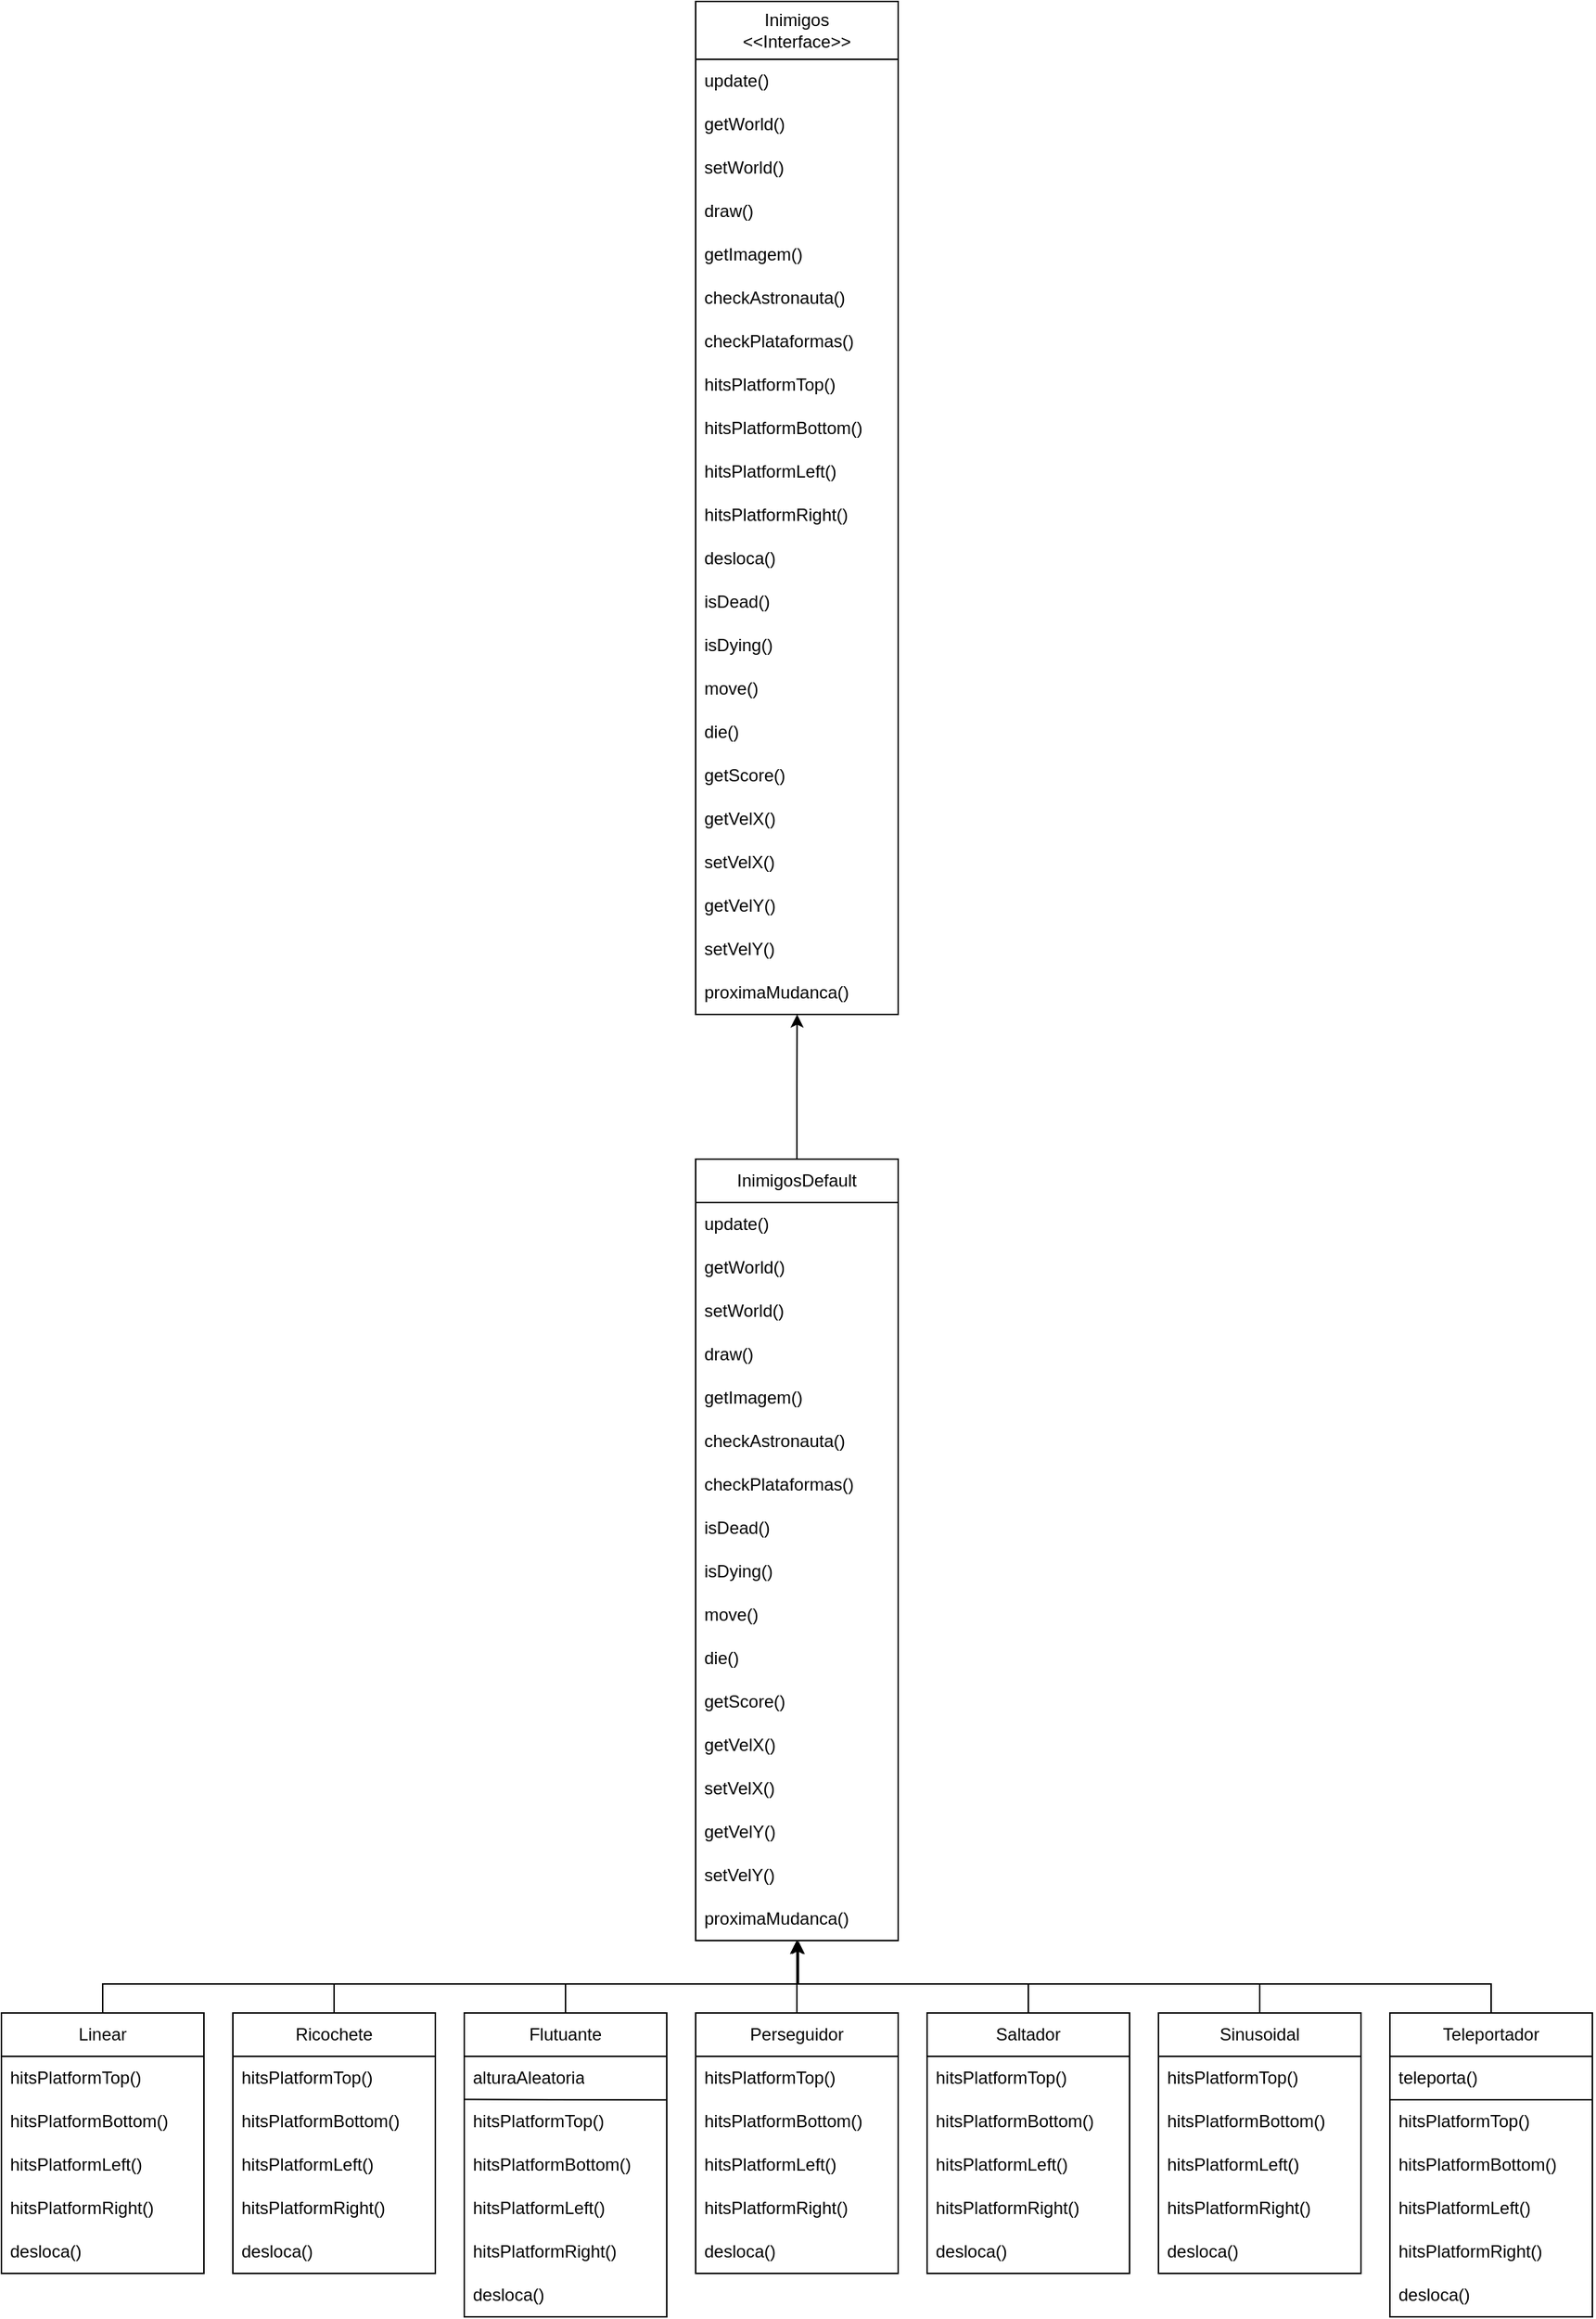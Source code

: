 <mxfile version="27.0.6">
  <diagram id="C5RBs43oDa-KdzZeNtuy" name="Page-1">
    <mxGraphModel dx="1737" dy="995" grid="1" gridSize="10" guides="1" tooltips="1" connect="1" arrows="1" fold="1" page="1" pageScale="1" pageWidth="1200" pageHeight="1700" math="0" shadow="0">
      <root>
        <mxCell id="WIyWlLk6GJQsqaUBKTNV-0" />
        <mxCell id="WIyWlLk6GJQsqaUBKTNV-1" parent="WIyWlLk6GJQsqaUBKTNV-0" />
        <mxCell id="ZHWAbH3Y5k_qaBBGSIv_-0" value="&lt;div&gt;Inimigos&lt;/div&gt;&lt;div&gt;&amp;lt;&amp;lt;Interface&amp;gt;&amp;gt;&lt;/div&gt;" style="swimlane;fontStyle=0;childLayout=stackLayout;horizontal=1;startSize=40;horizontalStack=0;resizeParent=1;resizeParentMax=0;resizeLast=0;collapsible=1;marginBottom=0;whiteSpace=wrap;html=1;" vertex="1" parent="WIyWlLk6GJQsqaUBKTNV-1">
          <mxGeometry x="520" y="50" width="140" height="700" as="geometry" />
        </mxCell>
        <mxCell id="ZHWAbH3Y5k_qaBBGSIv_-1" value="update()" style="text;strokeColor=none;fillColor=none;align=left;verticalAlign=middle;spacingLeft=4;spacingRight=4;overflow=hidden;points=[[0,0.5],[1,0.5]];portConstraint=eastwest;rotatable=0;whiteSpace=wrap;html=1;" vertex="1" parent="ZHWAbH3Y5k_qaBBGSIv_-0">
          <mxGeometry y="40" width="140" height="30" as="geometry" />
        </mxCell>
        <mxCell id="ZHWAbH3Y5k_qaBBGSIv_-2" value="getWorld()" style="text;strokeColor=none;fillColor=none;align=left;verticalAlign=middle;spacingLeft=4;spacingRight=4;overflow=hidden;points=[[0,0.5],[1,0.5]];portConstraint=eastwest;rotatable=0;whiteSpace=wrap;html=1;" vertex="1" parent="ZHWAbH3Y5k_qaBBGSIv_-0">
          <mxGeometry y="70" width="140" height="30" as="geometry" />
        </mxCell>
        <mxCell id="ZHWAbH3Y5k_qaBBGSIv_-3" value="setWorld()" style="text;strokeColor=none;fillColor=none;align=left;verticalAlign=middle;spacingLeft=4;spacingRight=4;overflow=hidden;points=[[0,0.5],[1,0.5]];portConstraint=eastwest;rotatable=0;whiteSpace=wrap;html=1;" vertex="1" parent="ZHWAbH3Y5k_qaBBGSIv_-0">
          <mxGeometry y="100" width="140" height="30" as="geometry" />
        </mxCell>
        <mxCell id="ZHWAbH3Y5k_qaBBGSIv_-4" value="draw()" style="text;strokeColor=none;fillColor=none;align=left;verticalAlign=middle;spacingLeft=4;spacingRight=4;overflow=hidden;points=[[0,0.5],[1,0.5]];portConstraint=eastwest;rotatable=0;whiteSpace=wrap;html=1;" vertex="1" parent="ZHWAbH3Y5k_qaBBGSIv_-0">
          <mxGeometry y="130" width="140" height="30" as="geometry" />
        </mxCell>
        <mxCell id="ZHWAbH3Y5k_qaBBGSIv_-5" value="getImagem()" style="text;strokeColor=none;fillColor=none;align=left;verticalAlign=middle;spacingLeft=4;spacingRight=4;overflow=hidden;points=[[0,0.5],[1,0.5]];portConstraint=eastwest;rotatable=0;whiteSpace=wrap;html=1;" vertex="1" parent="ZHWAbH3Y5k_qaBBGSIv_-0">
          <mxGeometry y="160" width="140" height="30" as="geometry" />
        </mxCell>
        <mxCell id="ZHWAbH3Y5k_qaBBGSIv_-6" value="checkAstronauta()" style="text;strokeColor=none;fillColor=none;align=left;verticalAlign=middle;spacingLeft=4;spacingRight=4;overflow=hidden;points=[[0,0.5],[1,0.5]];portConstraint=eastwest;rotatable=0;whiteSpace=wrap;html=1;" vertex="1" parent="ZHWAbH3Y5k_qaBBGSIv_-0">
          <mxGeometry y="190" width="140" height="30" as="geometry" />
        </mxCell>
        <mxCell id="ZHWAbH3Y5k_qaBBGSIv_-7" value="checkPlataformas()" style="text;strokeColor=none;fillColor=none;align=left;verticalAlign=middle;spacingLeft=4;spacingRight=4;overflow=hidden;points=[[0,0.5],[1,0.5]];portConstraint=eastwest;rotatable=0;whiteSpace=wrap;html=1;" vertex="1" parent="ZHWAbH3Y5k_qaBBGSIv_-0">
          <mxGeometry y="220" width="140" height="30" as="geometry" />
        </mxCell>
        <mxCell id="ZHWAbH3Y5k_qaBBGSIv_-8" value="hitsPlatformTop()" style="text;strokeColor=none;fillColor=none;align=left;verticalAlign=middle;spacingLeft=4;spacingRight=4;overflow=hidden;points=[[0,0.5],[1,0.5]];portConstraint=eastwest;rotatable=0;whiteSpace=wrap;html=1;" vertex="1" parent="ZHWAbH3Y5k_qaBBGSIv_-0">
          <mxGeometry y="250" width="140" height="30" as="geometry" />
        </mxCell>
        <mxCell id="ZHWAbH3Y5k_qaBBGSIv_-9" value="hitsPlatformBottom()" style="text;strokeColor=none;fillColor=none;align=left;verticalAlign=middle;spacingLeft=4;spacingRight=4;overflow=hidden;points=[[0,0.5],[1,0.5]];portConstraint=eastwest;rotatable=0;whiteSpace=wrap;html=1;" vertex="1" parent="ZHWAbH3Y5k_qaBBGSIv_-0">
          <mxGeometry y="280" width="140" height="30" as="geometry" />
        </mxCell>
        <mxCell id="ZHWAbH3Y5k_qaBBGSIv_-10" value="hitsPlatformLeft()" style="text;strokeColor=none;fillColor=none;align=left;verticalAlign=middle;spacingLeft=4;spacingRight=4;overflow=hidden;points=[[0,0.5],[1,0.5]];portConstraint=eastwest;rotatable=0;whiteSpace=wrap;html=1;" vertex="1" parent="ZHWAbH3Y5k_qaBBGSIv_-0">
          <mxGeometry y="310" width="140" height="30" as="geometry" />
        </mxCell>
        <mxCell id="ZHWAbH3Y5k_qaBBGSIv_-11" value="hitsPlatformRight()" style="text;strokeColor=none;fillColor=none;align=left;verticalAlign=middle;spacingLeft=4;spacingRight=4;overflow=hidden;points=[[0,0.5],[1,0.5]];portConstraint=eastwest;rotatable=0;whiteSpace=wrap;html=1;" vertex="1" parent="ZHWAbH3Y5k_qaBBGSIv_-0">
          <mxGeometry y="340" width="140" height="30" as="geometry" />
        </mxCell>
        <mxCell id="ZHWAbH3Y5k_qaBBGSIv_-12" value="desloca()" style="text;strokeColor=none;fillColor=none;align=left;verticalAlign=middle;spacingLeft=4;spacingRight=4;overflow=hidden;points=[[0,0.5],[1,0.5]];portConstraint=eastwest;rotatable=0;whiteSpace=wrap;html=1;" vertex="1" parent="ZHWAbH3Y5k_qaBBGSIv_-0">
          <mxGeometry y="370" width="140" height="30" as="geometry" />
        </mxCell>
        <mxCell id="ZHWAbH3Y5k_qaBBGSIv_-13" value="isDead()" style="text;strokeColor=none;fillColor=none;align=left;verticalAlign=middle;spacingLeft=4;spacingRight=4;overflow=hidden;points=[[0,0.5],[1,0.5]];portConstraint=eastwest;rotatable=0;whiteSpace=wrap;html=1;" vertex="1" parent="ZHWAbH3Y5k_qaBBGSIv_-0">
          <mxGeometry y="400" width="140" height="30" as="geometry" />
        </mxCell>
        <mxCell id="ZHWAbH3Y5k_qaBBGSIv_-14" value="isDying()" style="text;strokeColor=none;fillColor=none;align=left;verticalAlign=middle;spacingLeft=4;spacingRight=4;overflow=hidden;points=[[0,0.5],[1,0.5]];portConstraint=eastwest;rotatable=0;whiteSpace=wrap;html=1;" vertex="1" parent="ZHWAbH3Y5k_qaBBGSIv_-0">
          <mxGeometry y="430" width="140" height="30" as="geometry" />
        </mxCell>
        <mxCell id="ZHWAbH3Y5k_qaBBGSIv_-15" value="move()" style="text;strokeColor=none;fillColor=none;align=left;verticalAlign=middle;spacingLeft=4;spacingRight=4;overflow=hidden;points=[[0,0.5],[1,0.5]];portConstraint=eastwest;rotatable=0;whiteSpace=wrap;html=1;" vertex="1" parent="ZHWAbH3Y5k_qaBBGSIv_-0">
          <mxGeometry y="460" width="140" height="30" as="geometry" />
        </mxCell>
        <mxCell id="ZHWAbH3Y5k_qaBBGSIv_-16" value="die()" style="text;strokeColor=none;fillColor=none;align=left;verticalAlign=middle;spacingLeft=4;spacingRight=4;overflow=hidden;points=[[0,0.5],[1,0.5]];portConstraint=eastwest;rotatable=0;whiteSpace=wrap;html=1;" vertex="1" parent="ZHWAbH3Y5k_qaBBGSIv_-0">
          <mxGeometry y="490" width="140" height="30" as="geometry" />
        </mxCell>
        <mxCell id="ZHWAbH3Y5k_qaBBGSIv_-17" value="getScore()" style="text;strokeColor=none;fillColor=none;align=left;verticalAlign=middle;spacingLeft=4;spacingRight=4;overflow=hidden;points=[[0,0.5],[1,0.5]];portConstraint=eastwest;rotatable=0;whiteSpace=wrap;html=1;" vertex="1" parent="ZHWAbH3Y5k_qaBBGSIv_-0">
          <mxGeometry y="520" width="140" height="30" as="geometry" />
        </mxCell>
        <mxCell id="ZHWAbH3Y5k_qaBBGSIv_-18" value="getVelX()" style="text;strokeColor=none;fillColor=none;align=left;verticalAlign=middle;spacingLeft=4;spacingRight=4;overflow=hidden;points=[[0,0.5],[1,0.5]];portConstraint=eastwest;rotatable=0;whiteSpace=wrap;html=1;" vertex="1" parent="ZHWAbH3Y5k_qaBBGSIv_-0">
          <mxGeometry y="550" width="140" height="30" as="geometry" />
        </mxCell>
        <mxCell id="ZHWAbH3Y5k_qaBBGSIv_-19" value="setVelX()" style="text;strokeColor=none;fillColor=none;align=left;verticalAlign=middle;spacingLeft=4;spacingRight=4;overflow=hidden;points=[[0,0.5],[1,0.5]];portConstraint=eastwest;rotatable=0;whiteSpace=wrap;html=1;" vertex="1" parent="ZHWAbH3Y5k_qaBBGSIv_-0">
          <mxGeometry y="580" width="140" height="30" as="geometry" />
        </mxCell>
        <mxCell id="ZHWAbH3Y5k_qaBBGSIv_-20" value="getVelY()" style="text;strokeColor=none;fillColor=none;align=left;verticalAlign=middle;spacingLeft=4;spacingRight=4;overflow=hidden;points=[[0,0.5],[1,0.5]];portConstraint=eastwest;rotatable=0;whiteSpace=wrap;html=1;" vertex="1" parent="ZHWAbH3Y5k_qaBBGSIv_-0">
          <mxGeometry y="610" width="140" height="30" as="geometry" />
        </mxCell>
        <mxCell id="ZHWAbH3Y5k_qaBBGSIv_-21" value="setVelY()" style="text;strokeColor=none;fillColor=none;align=left;verticalAlign=middle;spacingLeft=4;spacingRight=4;overflow=hidden;points=[[0,0.5],[1,0.5]];portConstraint=eastwest;rotatable=0;whiteSpace=wrap;html=1;" vertex="1" parent="ZHWAbH3Y5k_qaBBGSIv_-0">
          <mxGeometry y="640" width="140" height="30" as="geometry" />
        </mxCell>
        <mxCell id="ZHWAbH3Y5k_qaBBGSIv_-22" value="proximaMudanca()" style="text;strokeColor=none;fillColor=none;align=left;verticalAlign=middle;spacingLeft=4;spacingRight=4;overflow=hidden;points=[[0,0.5],[1,0.5]];portConstraint=eastwest;rotatable=0;whiteSpace=wrap;html=1;" vertex="1" parent="ZHWAbH3Y5k_qaBBGSIv_-0">
          <mxGeometry y="670" width="140" height="30" as="geometry" />
        </mxCell>
        <mxCell id="ZHWAbH3Y5k_qaBBGSIv_-23" value="InimigosDefault" style="swimlane;fontStyle=0;childLayout=stackLayout;horizontal=1;startSize=30;horizontalStack=0;resizeParent=1;resizeParentMax=0;resizeLast=0;collapsible=1;marginBottom=0;whiteSpace=wrap;html=1;" vertex="1" parent="WIyWlLk6GJQsqaUBKTNV-1">
          <mxGeometry x="520" y="850" width="140" height="540" as="geometry" />
        </mxCell>
        <mxCell id="ZHWAbH3Y5k_qaBBGSIv_-24" value="update()" style="text;strokeColor=none;fillColor=none;align=left;verticalAlign=middle;spacingLeft=4;spacingRight=4;overflow=hidden;points=[[0,0.5],[1,0.5]];portConstraint=eastwest;rotatable=0;whiteSpace=wrap;html=1;" vertex="1" parent="ZHWAbH3Y5k_qaBBGSIv_-23">
          <mxGeometry y="30" width="140" height="30" as="geometry" />
        </mxCell>
        <mxCell id="ZHWAbH3Y5k_qaBBGSIv_-25" value="getWorld()" style="text;strokeColor=none;fillColor=none;align=left;verticalAlign=middle;spacingLeft=4;spacingRight=4;overflow=hidden;points=[[0,0.5],[1,0.5]];portConstraint=eastwest;rotatable=0;whiteSpace=wrap;html=1;" vertex="1" parent="ZHWAbH3Y5k_qaBBGSIv_-23">
          <mxGeometry y="60" width="140" height="30" as="geometry" />
        </mxCell>
        <mxCell id="ZHWAbH3Y5k_qaBBGSIv_-26" value="setWorld()" style="text;strokeColor=none;fillColor=none;align=left;verticalAlign=middle;spacingLeft=4;spacingRight=4;overflow=hidden;points=[[0,0.5],[1,0.5]];portConstraint=eastwest;rotatable=0;whiteSpace=wrap;html=1;" vertex="1" parent="ZHWAbH3Y5k_qaBBGSIv_-23">
          <mxGeometry y="90" width="140" height="30" as="geometry" />
        </mxCell>
        <mxCell id="ZHWAbH3Y5k_qaBBGSIv_-27" value="draw()" style="text;strokeColor=none;fillColor=none;align=left;verticalAlign=middle;spacingLeft=4;spacingRight=4;overflow=hidden;points=[[0,0.5],[1,0.5]];portConstraint=eastwest;rotatable=0;whiteSpace=wrap;html=1;" vertex="1" parent="ZHWAbH3Y5k_qaBBGSIv_-23">
          <mxGeometry y="120" width="140" height="30" as="geometry" />
        </mxCell>
        <mxCell id="ZHWAbH3Y5k_qaBBGSIv_-28" value="getImagem()" style="text;strokeColor=none;fillColor=none;align=left;verticalAlign=middle;spacingLeft=4;spacingRight=4;overflow=hidden;points=[[0,0.5],[1,0.5]];portConstraint=eastwest;rotatable=0;whiteSpace=wrap;html=1;" vertex="1" parent="ZHWAbH3Y5k_qaBBGSIv_-23">
          <mxGeometry y="150" width="140" height="30" as="geometry" />
        </mxCell>
        <mxCell id="ZHWAbH3Y5k_qaBBGSIv_-29" value="checkAstronauta()" style="text;strokeColor=none;fillColor=none;align=left;verticalAlign=middle;spacingLeft=4;spacingRight=4;overflow=hidden;points=[[0,0.5],[1,0.5]];portConstraint=eastwest;rotatable=0;whiteSpace=wrap;html=1;" vertex="1" parent="ZHWAbH3Y5k_qaBBGSIv_-23">
          <mxGeometry y="180" width="140" height="30" as="geometry" />
        </mxCell>
        <mxCell id="ZHWAbH3Y5k_qaBBGSIv_-30" value="checkPlataformas()" style="text;strokeColor=none;fillColor=none;align=left;verticalAlign=middle;spacingLeft=4;spacingRight=4;overflow=hidden;points=[[0,0.5],[1,0.5]];portConstraint=eastwest;rotatable=0;whiteSpace=wrap;html=1;" vertex="1" parent="ZHWAbH3Y5k_qaBBGSIv_-23">
          <mxGeometry y="210" width="140" height="30" as="geometry" />
        </mxCell>
        <mxCell id="ZHWAbH3Y5k_qaBBGSIv_-31" value="isDead()" style="text;strokeColor=none;fillColor=none;align=left;verticalAlign=middle;spacingLeft=4;spacingRight=4;overflow=hidden;points=[[0,0.5],[1,0.5]];portConstraint=eastwest;rotatable=0;whiteSpace=wrap;html=1;" vertex="1" parent="ZHWAbH3Y5k_qaBBGSIv_-23">
          <mxGeometry y="240" width="140" height="30" as="geometry" />
        </mxCell>
        <mxCell id="ZHWAbH3Y5k_qaBBGSIv_-32" value="isDying()" style="text;strokeColor=none;fillColor=none;align=left;verticalAlign=middle;spacingLeft=4;spacingRight=4;overflow=hidden;points=[[0,0.5],[1,0.5]];portConstraint=eastwest;rotatable=0;whiteSpace=wrap;html=1;" vertex="1" parent="ZHWAbH3Y5k_qaBBGSIv_-23">
          <mxGeometry y="270" width="140" height="30" as="geometry" />
        </mxCell>
        <mxCell id="ZHWAbH3Y5k_qaBBGSIv_-33" value="move()" style="text;strokeColor=none;fillColor=none;align=left;verticalAlign=middle;spacingLeft=4;spacingRight=4;overflow=hidden;points=[[0,0.5],[1,0.5]];portConstraint=eastwest;rotatable=0;whiteSpace=wrap;html=1;" vertex="1" parent="ZHWAbH3Y5k_qaBBGSIv_-23">
          <mxGeometry y="300" width="140" height="30" as="geometry" />
        </mxCell>
        <mxCell id="ZHWAbH3Y5k_qaBBGSIv_-34" value="die()" style="text;strokeColor=none;fillColor=none;align=left;verticalAlign=middle;spacingLeft=4;spacingRight=4;overflow=hidden;points=[[0,0.5],[1,0.5]];portConstraint=eastwest;rotatable=0;whiteSpace=wrap;html=1;" vertex="1" parent="ZHWAbH3Y5k_qaBBGSIv_-23">
          <mxGeometry y="330" width="140" height="30" as="geometry" />
        </mxCell>
        <mxCell id="ZHWAbH3Y5k_qaBBGSIv_-35" value="getScore()" style="text;strokeColor=none;fillColor=none;align=left;verticalAlign=middle;spacingLeft=4;spacingRight=4;overflow=hidden;points=[[0,0.5],[1,0.5]];portConstraint=eastwest;rotatable=0;whiteSpace=wrap;html=1;" vertex="1" parent="ZHWAbH3Y5k_qaBBGSIv_-23">
          <mxGeometry y="360" width="140" height="30" as="geometry" />
        </mxCell>
        <mxCell id="ZHWAbH3Y5k_qaBBGSIv_-36" value="getVelX()" style="text;strokeColor=none;fillColor=none;align=left;verticalAlign=middle;spacingLeft=4;spacingRight=4;overflow=hidden;points=[[0,0.5],[1,0.5]];portConstraint=eastwest;rotatable=0;whiteSpace=wrap;html=1;" vertex="1" parent="ZHWAbH3Y5k_qaBBGSIv_-23">
          <mxGeometry y="390" width="140" height="30" as="geometry" />
        </mxCell>
        <mxCell id="ZHWAbH3Y5k_qaBBGSIv_-37" value="setVelX()" style="text;strokeColor=none;fillColor=none;align=left;verticalAlign=middle;spacingLeft=4;spacingRight=4;overflow=hidden;points=[[0,0.5],[1,0.5]];portConstraint=eastwest;rotatable=0;whiteSpace=wrap;html=1;" vertex="1" parent="ZHWAbH3Y5k_qaBBGSIv_-23">
          <mxGeometry y="420" width="140" height="30" as="geometry" />
        </mxCell>
        <mxCell id="ZHWAbH3Y5k_qaBBGSIv_-38" value="getVelY()" style="text;strokeColor=none;fillColor=none;align=left;verticalAlign=middle;spacingLeft=4;spacingRight=4;overflow=hidden;points=[[0,0.5],[1,0.5]];portConstraint=eastwest;rotatable=0;whiteSpace=wrap;html=1;" vertex="1" parent="ZHWAbH3Y5k_qaBBGSIv_-23">
          <mxGeometry y="450" width="140" height="30" as="geometry" />
        </mxCell>
        <mxCell id="ZHWAbH3Y5k_qaBBGSIv_-39" value="setVelY()" style="text;strokeColor=none;fillColor=none;align=left;verticalAlign=middle;spacingLeft=4;spacingRight=4;overflow=hidden;points=[[0,0.5],[1,0.5]];portConstraint=eastwest;rotatable=0;whiteSpace=wrap;html=1;" vertex="1" parent="ZHWAbH3Y5k_qaBBGSIv_-23">
          <mxGeometry y="480" width="140" height="30" as="geometry" />
        </mxCell>
        <mxCell id="ZHWAbH3Y5k_qaBBGSIv_-40" value="proximaMudanca()" style="text;strokeColor=none;fillColor=none;align=left;verticalAlign=middle;spacingLeft=4;spacingRight=4;overflow=hidden;points=[[0,0.5],[1,0.5]];portConstraint=eastwest;rotatable=0;whiteSpace=wrap;html=1;" vertex="1" parent="ZHWAbH3Y5k_qaBBGSIv_-23">
          <mxGeometry y="510" width="140" height="30" as="geometry" />
        </mxCell>
        <mxCell id="ZHWAbH3Y5k_qaBBGSIv_-81" style="edgeStyle=orthogonalEdgeStyle;rounded=0;orthogonalLoop=1;jettySize=auto;html=1;" edge="1" parent="WIyWlLk6GJQsqaUBKTNV-1" source="ZHWAbH3Y5k_qaBBGSIv_-42">
          <mxGeometry relative="1" as="geometry">
            <mxPoint x="590" y="1390" as="targetPoint" />
            <Array as="points">
              <mxPoint x="110" y="1420" />
              <mxPoint x="590" y="1420" />
              <mxPoint x="590" y="1390" />
            </Array>
          </mxGeometry>
        </mxCell>
        <mxCell id="ZHWAbH3Y5k_qaBBGSIv_-42" value="&lt;div&gt;Linear&lt;/div&gt;" style="swimlane;fontStyle=0;childLayout=stackLayout;horizontal=1;startSize=30;horizontalStack=0;resizeParent=1;resizeParentMax=0;resizeLast=0;collapsible=1;marginBottom=0;whiteSpace=wrap;html=1;" vertex="1" parent="WIyWlLk6GJQsqaUBKTNV-1">
          <mxGeometry x="40" y="1440" width="140" height="180" as="geometry" />
        </mxCell>
        <mxCell id="ZHWAbH3Y5k_qaBBGSIv_-43" value="hitsPlatformTop()" style="text;strokeColor=none;fillColor=none;align=left;verticalAlign=middle;spacingLeft=4;spacingRight=4;overflow=hidden;points=[[0,0.5],[1,0.5]];portConstraint=eastwest;rotatable=0;whiteSpace=wrap;html=1;" vertex="1" parent="ZHWAbH3Y5k_qaBBGSIv_-42">
          <mxGeometry y="30" width="140" height="30" as="geometry" />
        </mxCell>
        <mxCell id="ZHWAbH3Y5k_qaBBGSIv_-44" value="hitsPlatformBottom()" style="text;strokeColor=none;fillColor=none;align=left;verticalAlign=middle;spacingLeft=4;spacingRight=4;overflow=hidden;points=[[0,0.5],[1,0.5]];portConstraint=eastwest;rotatable=0;whiteSpace=wrap;html=1;" vertex="1" parent="ZHWAbH3Y5k_qaBBGSIv_-42">
          <mxGeometry y="60" width="140" height="30" as="geometry" />
        </mxCell>
        <mxCell id="ZHWAbH3Y5k_qaBBGSIv_-45" value="hitsPlatformLeft()" style="text;strokeColor=none;fillColor=none;align=left;verticalAlign=middle;spacingLeft=4;spacingRight=4;overflow=hidden;points=[[0,0.5],[1,0.5]];portConstraint=eastwest;rotatable=0;whiteSpace=wrap;html=1;" vertex="1" parent="ZHWAbH3Y5k_qaBBGSIv_-42">
          <mxGeometry y="90" width="140" height="30" as="geometry" />
        </mxCell>
        <mxCell id="ZHWAbH3Y5k_qaBBGSIv_-85" value="hitsPlatformRight()" style="text;strokeColor=none;fillColor=none;align=left;verticalAlign=middle;spacingLeft=4;spacingRight=4;overflow=hidden;points=[[0,0.5],[1,0.5]];portConstraint=eastwest;rotatable=0;whiteSpace=wrap;html=1;" vertex="1" parent="ZHWAbH3Y5k_qaBBGSIv_-42">
          <mxGeometry y="120" width="140" height="30" as="geometry" />
        </mxCell>
        <mxCell id="ZHWAbH3Y5k_qaBBGSIv_-86" value="desloca()" style="text;strokeColor=none;fillColor=none;align=left;verticalAlign=middle;spacingLeft=4;spacingRight=4;overflow=hidden;points=[[0,0.5],[1,0.5]];portConstraint=eastwest;rotatable=0;whiteSpace=wrap;html=1;" vertex="1" parent="ZHWAbH3Y5k_qaBBGSIv_-42">
          <mxGeometry y="150" width="140" height="30" as="geometry" />
        </mxCell>
        <mxCell id="ZHWAbH3Y5k_qaBBGSIv_-80" style="edgeStyle=orthogonalEdgeStyle;rounded=0;orthogonalLoop=1;jettySize=auto;html=1;" edge="1" parent="WIyWlLk6GJQsqaUBKTNV-1" source="ZHWAbH3Y5k_qaBBGSIv_-46">
          <mxGeometry relative="1" as="geometry">
            <mxPoint x="590.968" y="1390" as="targetPoint" />
            <Array as="points">
              <mxPoint x="270" y="1420" />
              <mxPoint x="590" y="1420" />
              <mxPoint x="590" y="1390" />
            </Array>
          </mxGeometry>
        </mxCell>
        <mxCell id="ZHWAbH3Y5k_qaBBGSIv_-46" value="Ricochete" style="swimlane;fontStyle=0;childLayout=stackLayout;horizontal=1;startSize=30;horizontalStack=0;resizeParent=1;resizeParentMax=0;resizeLast=0;collapsible=1;marginBottom=0;whiteSpace=wrap;html=1;" vertex="1" parent="WIyWlLk6GJQsqaUBKTNV-1">
          <mxGeometry x="200" y="1440" width="140" height="180" as="geometry" />
        </mxCell>
        <mxCell id="ZHWAbH3Y5k_qaBBGSIv_-47" value="hitsPlatformTop()" style="text;strokeColor=none;fillColor=none;align=left;verticalAlign=middle;spacingLeft=4;spacingRight=4;overflow=hidden;points=[[0,0.5],[1,0.5]];portConstraint=eastwest;rotatable=0;whiteSpace=wrap;html=1;" vertex="1" parent="ZHWAbH3Y5k_qaBBGSIv_-46">
          <mxGeometry y="30" width="140" height="30" as="geometry" />
        </mxCell>
        <mxCell id="ZHWAbH3Y5k_qaBBGSIv_-48" value="hitsPlatformBottom()" style="text;strokeColor=none;fillColor=none;align=left;verticalAlign=middle;spacingLeft=4;spacingRight=4;overflow=hidden;points=[[0,0.5],[1,0.5]];portConstraint=eastwest;rotatable=0;whiteSpace=wrap;html=1;" vertex="1" parent="ZHWAbH3Y5k_qaBBGSIv_-46">
          <mxGeometry y="60" width="140" height="30" as="geometry" />
        </mxCell>
        <mxCell id="ZHWAbH3Y5k_qaBBGSIv_-49" value="hitsPlatformLeft()" style="text;strokeColor=none;fillColor=none;align=left;verticalAlign=middle;spacingLeft=4;spacingRight=4;overflow=hidden;points=[[0,0.5],[1,0.5]];portConstraint=eastwest;rotatable=0;whiteSpace=wrap;html=1;" vertex="1" parent="ZHWAbH3Y5k_qaBBGSIv_-46">
          <mxGeometry y="90" width="140" height="30" as="geometry" />
        </mxCell>
        <mxCell id="ZHWAbH3Y5k_qaBBGSIv_-87" value="hitsPlatformRight()" style="text;strokeColor=none;fillColor=none;align=left;verticalAlign=middle;spacingLeft=4;spacingRight=4;overflow=hidden;points=[[0,0.5],[1,0.5]];portConstraint=eastwest;rotatable=0;whiteSpace=wrap;html=1;" vertex="1" parent="ZHWAbH3Y5k_qaBBGSIv_-46">
          <mxGeometry y="120" width="140" height="30" as="geometry" />
        </mxCell>
        <mxCell id="ZHWAbH3Y5k_qaBBGSIv_-88" value="desloca()" style="text;strokeColor=none;fillColor=none;align=left;verticalAlign=middle;spacingLeft=4;spacingRight=4;overflow=hidden;points=[[0,0.5],[1,0.5]];portConstraint=eastwest;rotatable=0;whiteSpace=wrap;html=1;" vertex="1" parent="ZHWAbH3Y5k_qaBBGSIv_-46">
          <mxGeometry y="150" width="140" height="30" as="geometry" />
        </mxCell>
        <mxCell id="ZHWAbH3Y5k_qaBBGSIv_-79" style="edgeStyle=orthogonalEdgeStyle;rounded=0;orthogonalLoop=1;jettySize=auto;html=1;" edge="1" parent="WIyWlLk6GJQsqaUBKTNV-1" source="ZHWAbH3Y5k_qaBBGSIv_-50">
          <mxGeometry relative="1" as="geometry">
            <mxPoint x="590" y="1390" as="targetPoint" />
            <Array as="points">
              <mxPoint x="430" y="1420" />
              <mxPoint x="590" y="1420" />
            </Array>
          </mxGeometry>
        </mxCell>
        <mxCell id="ZHWAbH3Y5k_qaBBGSIv_-50" value="Flutuante" style="swimlane;fontStyle=0;childLayout=stackLayout;horizontal=1;startSize=30;horizontalStack=0;resizeParent=1;resizeParentMax=0;resizeLast=0;collapsible=1;marginBottom=0;whiteSpace=wrap;html=1;" vertex="1" parent="WIyWlLk6GJQsqaUBKTNV-1">
          <mxGeometry x="360" y="1440" width="140" height="210" as="geometry" />
        </mxCell>
        <mxCell id="ZHWAbH3Y5k_qaBBGSIv_-91" value="alturaAleatoria" style="text;strokeColor=none;fillColor=none;align=left;verticalAlign=middle;spacingLeft=4;spacingRight=4;overflow=hidden;points=[[0,0.5],[1,0.5]];portConstraint=eastwest;rotatable=0;whiteSpace=wrap;html=1;" vertex="1" parent="ZHWAbH3Y5k_qaBBGSIv_-50">
          <mxGeometry y="30" width="140" height="30" as="geometry" />
        </mxCell>
        <mxCell id="ZHWAbH3Y5k_qaBBGSIv_-51" value="hitsPlatformTop()" style="text;strokeColor=none;fillColor=none;align=left;verticalAlign=middle;spacingLeft=4;spacingRight=4;overflow=hidden;points=[[0,0.5],[1,0.5]];portConstraint=eastwest;rotatable=0;whiteSpace=wrap;html=1;" vertex="1" parent="ZHWAbH3Y5k_qaBBGSIv_-50">
          <mxGeometry y="60" width="140" height="30" as="geometry" />
        </mxCell>
        <mxCell id="ZHWAbH3Y5k_qaBBGSIv_-52" value="hitsPlatformBottom()" style="text;strokeColor=none;fillColor=none;align=left;verticalAlign=middle;spacingLeft=4;spacingRight=4;overflow=hidden;points=[[0,0.5],[1,0.5]];portConstraint=eastwest;rotatable=0;whiteSpace=wrap;html=1;" vertex="1" parent="ZHWAbH3Y5k_qaBBGSIv_-50">
          <mxGeometry y="90" width="140" height="30" as="geometry" />
        </mxCell>
        <mxCell id="ZHWAbH3Y5k_qaBBGSIv_-53" value="hitsPlatformLeft()" style="text;strokeColor=none;fillColor=none;align=left;verticalAlign=middle;spacingLeft=4;spacingRight=4;overflow=hidden;points=[[0,0.5],[1,0.5]];portConstraint=eastwest;rotatable=0;whiteSpace=wrap;html=1;" vertex="1" parent="ZHWAbH3Y5k_qaBBGSIv_-50">
          <mxGeometry y="120" width="140" height="30" as="geometry" />
        </mxCell>
        <mxCell id="ZHWAbH3Y5k_qaBBGSIv_-89" value="hitsPlatformRight()" style="text;strokeColor=none;fillColor=none;align=left;verticalAlign=middle;spacingLeft=4;spacingRight=4;overflow=hidden;points=[[0,0.5],[1,0.5]];portConstraint=eastwest;rotatable=0;whiteSpace=wrap;html=1;" vertex="1" parent="ZHWAbH3Y5k_qaBBGSIv_-50">
          <mxGeometry y="150" width="140" height="30" as="geometry" />
        </mxCell>
        <mxCell id="ZHWAbH3Y5k_qaBBGSIv_-90" value="desloca()" style="text;strokeColor=none;fillColor=none;align=left;verticalAlign=middle;spacingLeft=4;spacingRight=4;overflow=hidden;points=[[0,0.5],[1,0.5]];portConstraint=eastwest;rotatable=0;whiteSpace=wrap;html=1;" vertex="1" parent="ZHWAbH3Y5k_qaBBGSIv_-50">
          <mxGeometry y="180" width="140" height="30" as="geometry" />
        </mxCell>
        <mxCell id="ZHWAbH3Y5k_qaBBGSIv_-54" value="Perseguidor" style="swimlane;fontStyle=0;childLayout=stackLayout;horizontal=1;startSize=30;horizontalStack=0;resizeParent=1;resizeParentMax=0;resizeLast=0;collapsible=1;marginBottom=0;whiteSpace=wrap;html=1;" vertex="1" parent="WIyWlLk6GJQsqaUBKTNV-1">
          <mxGeometry x="520" y="1440" width="140" height="180" as="geometry" />
        </mxCell>
        <mxCell id="ZHWAbH3Y5k_qaBBGSIv_-55" value="hitsPlatformTop()" style="text;strokeColor=none;fillColor=none;align=left;verticalAlign=middle;spacingLeft=4;spacingRight=4;overflow=hidden;points=[[0,0.5],[1,0.5]];portConstraint=eastwest;rotatable=0;whiteSpace=wrap;html=1;" vertex="1" parent="ZHWAbH3Y5k_qaBBGSIv_-54">
          <mxGeometry y="30" width="140" height="30" as="geometry" />
        </mxCell>
        <mxCell id="ZHWAbH3Y5k_qaBBGSIv_-56" value="hitsPlatformBottom()" style="text;strokeColor=none;fillColor=none;align=left;verticalAlign=middle;spacingLeft=4;spacingRight=4;overflow=hidden;points=[[0,0.5],[1,0.5]];portConstraint=eastwest;rotatable=0;whiteSpace=wrap;html=1;" vertex="1" parent="ZHWAbH3Y5k_qaBBGSIv_-54">
          <mxGeometry y="60" width="140" height="30" as="geometry" />
        </mxCell>
        <mxCell id="ZHWAbH3Y5k_qaBBGSIv_-57" value="hitsPlatformLeft()" style="text;strokeColor=none;fillColor=none;align=left;verticalAlign=middle;spacingLeft=4;spacingRight=4;overflow=hidden;points=[[0,0.5],[1,0.5]];portConstraint=eastwest;rotatable=0;whiteSpace=wrap;html=1;" vertex="1" parent="ZHWAbH3Y5k_qaBBGSIv_-54">
          <mxGeometry y="90" width="140" height="30" as="geometry" />
        </mxCell>
        <mxCell id="ZHWAbH3Y5k_qaBBGSIv_-93" value="hitsPlatformRight()" style="text;strokeColor=none;fillColor=none;align=left;verticalAlign=middle;spacingLeft=4;spacingRight=4;overflow=hidden;points=[[0,0.5],[1,0.5]];portConstraint=eastwest;rotatable=0;whiteSpace=wrap;html=1;" vertex="1" parent="ZHWAbH3Y5k_qaBBGSIv_-54">
          <mxGeometry y="120" width="140" height="30" as="geometry" />
        </mxCell>
        <mxCell id="ZHWAbH3Y5k_qaBBGSIv_-94" value="desloca()" style="text;strokeColor=none;fillColor=none;align=left;verticalAlign=middle;spacingLeft=4;spacingRight=4;overflow=hidden;points=[[0,0.5],[1,0.5]];portConstraint=eastwest;rotatable=0;whiteSpace=wrap;html=1;" vertex="1" parent="ZHWAbH3Y5k_qaBBGSIv_-54">
          <mxGeometry y="150" width="140" height="30" as="geometry" />
        </mxCell>
        <mxCell id="ZHWAbH3Y5k_qaBBGSIv_-83" style="edgeStyle=orthogonalEdgeStyle;rounded=0;orthogonalLoop=1;jettySize=auto;html=1;" edge="1" parent="WIyWlLk6GJQsqaUBKTNV-1" source="ZHWAbH3Y5k_qaBBGSIv_-58">
          <mxGeometry relative="1" as="geometry">
            <mxPoint x="590" y="1390" as="targetPoint" />
            <Array as="points">
              <mxPoint x="910" y="1420" />
              <mxPoint x="590" y="1420" />
              <mxPoint x="590" y="1390" />
            </Array>
          </mxGeometry>
        </mxCell>
        <mxCell id="ZHWAbH3Y5k_qaBBGSIv_-58" value="Sinusoidal" style="swimlane;fontStyle=0;childLayout=stackLayout;horizontal=1;startSize=30;horizontalStack=0;resizeParent=1;resizeParentMax=0;resizeLast=0;collapsible=1;marginBottom=0;whiteSpace=wrap;html=1;" vertex="1" parent="WIyWlLk6GJQsqaUBKTNV-1">
          <mxGeometry x="840" y="1440" width="140" height="180" as="geometry" />
        </mxCell>
        <mxCell id="ZHWAbH3Y5k_qaBBGSIv_-59" value="hitsPlatformTop()" style="text;strokeColor=none;fillColor=none;align=left;verticalAlign=middle;spacingLeft=4;spacingRight=4;overflow=hidden;points=[[0,0.5],[1,0.5]];portConstraint=eastwest;rotatable=0;whiteSpace=wrap;html=1;" vertex="1" parent="ZHWAbH3Y5k_qaBBGSIv_-58">
          <mxGeometry y="30" width="140" height="30" as="geometry" />
        </mxCell>
        <mxCell id="ZHWAbH3Y5k_qaBBGSIv_-60" value="hitsPlatformBottom()" style="text;strokeColor=none;fillColor=none;align=left;verticalAlign=middle;spacingLeft=4;spacingRight=4;overflow=hidden;points=[[0,0.5],[1,0.5]];portConstraint=eastwest;rotatable=0;whiteSpace=wrap;html=1;" vertex="1" parent="ZHWAbH3Y5k_qaBBGSIv_-58">
          <mxGeometry y="60" width="140" height="30" as="geometry" />
        </mxCell>
        <mxCell id="ZHWAbH3Y5k_qaBBGSIv_-61" value="hitsPlatformLeft()" style="text;strokeColor=none;fillColor=none;align=left;verticalAlign=middle;spacingLeft=4;spacingRight=4;overflow=hidden;points=[[0,0.5],[1,0.5]];portConstraint=eastwest;rotatable=0;whiteSpace=wrap;html=1;" vertex="1" parent="ZHWAbH3Y5k_qaBBGSIv_-58">
          <mxGeometry y="90" width="140" height="30" as="geometry" />
        </mxCell>
        <mxCell id="ZHWAbH3Y5k_qaBBGSIv_-97" value="hitsPlatformRight()" style="text;strokeColor=none;fillColor=none;align=left;verticalAlign=middle;spacingLeft=4;spacingRight=4;overflow=hidden;points=[[0,0.5],[1,0.5]];portConstraint=eastwest;rotatable=0;whiteSpace=wrap;html=1;" vertex="1" parent="ZHWAbH3Y5k_qaBBGSIv_-58">
          <mxGeometry y="120" width="140" height="30" as="geometry" />
        </mxCell>
        <mxCell id="ZHWAbH3Y5k_qaBBGSIv_-98" value="desloca()" style="text;strokeColor=none;fillColor=none;align=left;verticalAlign=middle;spacingLeft=4;spacingRight=4;overflow=hidden;points=[[0,0.5],[1,0.5]];portConstraint=eastwest;rotatable=0;whiteSpace=wrap;html=1;" vertex="1" parent="ZHWAbH3Y5k_qaBBGSIv_-58">
          <mxGeometry y="150" width="140" height="30" as="geometry" />
        </mxCell>
        <mxCell id="ZHWAbH3Y5k_qaBBGSIv_-82" style="edgeStyle=orthogonalEdgeStyle;rounded=0;orthogonalLoop=1;jettySize=auto;html=1;" edge="1" parent="WIyWlLk6GJQsqaUBKTNV-1" source="ZHWAbH3Y5k_qaBBGSIv_-62">
          <mxGeometry relative="1" as="geometry">
            <mxPoint x="590" y="1390" as="targetPoint" />
            <Array as="points">
              <mxPoint x="750" y="1420" />
              <mxPoint x="590" y="1420" />
            </Array>
          </mxGeometry>
        </mxCell>
        <mxCell id="ZHWAbH3Y5k_qaBBGSIv_-62" value="Saltador" style="swimlane;fontStyle=0;childLayout=stackLayout;horizontal=1;startSize=30;horizontalStack=0;resizeParent=1;resizeParentMax=0;resizeLast=0;collapsible=1;marginBottom=0;whiteSpace=wrap;html=1;" vertex="1" parent="WIyWlLk6GJQsqaUBKTNV-1">
          <mxGeometry x="680" y="1440" width="140" height="180" as="geometry" />
        </mxCell>
        <mxCell id="ZHWAbH3Y5k_qaBBGSIv_-63" value="hitsPlatformTop()" style="text;strokeColor=none;fillColor=none;align=left;verticalAlign=middle;spacingLeft=4;spacingRight=4;overflow=hidden;points=[[0,0.5],[1,0.5]];portConstraint=eastwest;rotatable=0;whiteSpace=wrap;html=1;" vertex="1" parent="ZHWAbH3Y5k_qaBBGSIv_-62">
          <mxGeometry y="30" width="140" height="30" as="geometry" />
        </mxCell>
        <mxCell id="ZHWAbH3Y5k_qaBBGSIv_-64" value="hitsPlatformBottom()" style="text;strokeColor=none;fillColor=none;align=left;verticalAlign=middle;spacingLeft=4;spacingRight=4;overflow=hidden;points=[[0,0.5],[1,0.5]];portConstraint=eastwest;rotatable=0;whiteSpace=wrap;html=1;" vertex="1" parent="ZHWAbH3Y5k_qaBBGSIv_-62">
          <mxGeometry y="60" width="140" height="30" as="geometry" />
        </mxCell>
        <mxCell id="ZHWAbH3Y5k_qaBBGSIv_-65" value="hitsPlatformLeft()" style="text;strokeColor=none;fillColor=none;align=left;verticalAlign=middle;spacingLeft=4;spacingRight=4;overflow=hidden;points=[[0,0.5],[1,0.5]];portConstraint=eastwest;rotatable=0;whiteSpace=wrap;html=1;" vertex="1" parent="ZHWAbH3Y5k_qaBBGSIv_-62">
          <mxGeometry y="90" width="140" height="30" as="geometry" />
        </mxCell>
        <mxCell id="ZHWAbH3Y5k_qaBBGSIv_-95" value="hitsPlatformRight()" style="text;strokeColor=none;fillColor=none;align=left;verticalAlign=middle;spacingLeft=4;spacingRight=4;overflow=hidden;points=[[0,0.5],[1,0.5]];portConstraint=eastwest;rotatable=0;whiteSpace=wrap;html=1;" vertex="1" parent="ZHWAbH3Y5k_qaBBGSIv_-62">
          <mxGeometry y="120" width="140" height="30" as="geometry" />
        </mxCell>
        <mxCell id="ZHWAbH3Y5k_qaBBGSIv_-96" value="desloca()" style="text;strokeColor=none;fillColor=none;align=left;verticalAlign=middle;spacingLeft=4;spacingRight=4;overflow=hidden;points=[[0,0.5],[1,0.5]];portConstraint=eastwest;rotatable=0;whiteSpace=wrap;html=1;" vertex="1" parent="ZHWAbH3Y5k_qaBBGSIv_-62">
          <mxGeometry y="150" width="140" height="30" as="geometry" />
        </mxCell>
        <mxCell id="ZHWAbH3Y5k_qaBBGSIv_-84" style="edgeStyle=orthogonalEdgeStyle;rounded=0;orthogonalLoop=1;jettySize=auto;html=1;entryX=0.504;entryY=1.005;entryDx=0;entryDy=0;entryPerimeter=0;" edge="1" parent="WIyWlLk6GJQsqaUBKTNV-1" source="ZHWAbH3Y5k_qaBBGSIv_-66" target="ZHWAbH3Y5k_qaBBGSIv_-40">
          <mxGeometry relative="1" as="geometry">
            <mxPoint x="585.484" y="1390" as="targetPoint" />
            <Array as="points">
              <mxPoint x="1070" y="1420" />
              <mxPoint x="591" y="1420" />
              <mxPoint x="591" y="1390" />
            </Array>
          </mxGeometry>
        </mxCell>
        <mxCell id="ZHWAbH3Y5k_qaBBGSIv_-66" value="Teleportador" style="swimlane;fontStyle=0;childLayout=stackLayout;horizontal=1;startSize=30;horizontalStack=0;resizeParent=1;resizeParentMax=0;resizeLast=0;collapsible=1;marginBottom=0;whiteSpace=wrap;html=1;" vertex="1" parent="WIyWlLk6GJQsqaUBKTNV-1">
          <mxGeometry x="1000" y="1440" width="140" height="210" as="geometry" />
        </mxCell>
        <mxCell id="ZHWAbH3Y5k_qaBBGSIv_-101" value="teleporta()" style="text;strokeColor=none;fillColor=none;align=left;verticalAlign=middle;spacingLeft=4;spacingRight=4;overflow=hidden;points=[[0,0.5],[1,0.5]];portConstraint=eastwest;rotatable=0;whiteSpace=wrap;html=1;" vertex="1" parent="ZHWAbH3Y5k_qaBBGSIv_-66">
          <mxGeometry y="30" width="140" height="30" as="geometry" />
        </mxCell>
        <mxCell id="ZHWAbH3Y5k_qaBBGSIv_-67" value="hitsPlatformTop()" style="text;strokeColor=none;fillColor=none;align=left;verticalAlign=middle;spacingLeft=4;spacingRight=4;overflow=hidden;points=[[0,0.5],[1,0.5]];portConstraint=eastwest;rotatable=0;whiteSpace=wrap;html=1;" vertex="1" parent="ZHWAbH3Y5k_qaBBGSIv_-66">
          <mxGeometry y="60" width="140" height="30" as="geometry" />
        </mxCell>
        <mxCell id="ZHWAbH3Y5k_qaBBGSIv_-68" value="hitsPlatformBottom()" style="text;strokeColor=none;fillColor=none;align=left;verticalAlign=middle;spacingLeft=4;spacingRight=4;overflow=hidden;points=[[0,0.5],[1,0.5]];portConstraint=eastwest;rotatable=0;whiteSpace=wrap;html=1;" vertex="1" parent="ZHWAbH3Y5k_qaBBGSIv_-66">
          <mxGeometry y="90" width="140" height="30" as="geometry" />
        </mxCell>
        <mxCell id="ZHWAbH3Y5k_qaBBGSIv_-69" value="hitsPlatformLeft()" style="text;strokeColor=none;fillColor=none;align=left;verticalAlign=middle;spacingLeft=4;spacingRight=4;overflow=hidden;points=[[0,0.5],[1,0.5]];portConstraint=eastwest;rotatable=0;whiteSpace=wrap;html=1;" vertex="1" parent="ZHWAbH3Y5k_qaBBGSIv_-66">
          <mxGeometry y="120" width="140" height="30" as="geometry" />
        </mxCell>
        <mxCell id="ZHWAbH3Y5k_qaBBGSIv_-99" value="hitsPlatformRight()" style="text;strokeColor=none;fillColor=none;align=left;verticalAlign=middle;spacingLeft=4;spacingRight=4;overflow=hidden;points=[[0,0.5],[1,0.5]];portConstraint=eastwest;rotatable=0;whiteSpace=wrap;html=1;" vertex="1" parent="ZHWAbH3Y5k_qaBBGSIv_-66">
          <mxGeometry y="150" width="140" height="30" as="geometry" />
        </mxCell>
        <mxCell id="ZHWAbH3Y5k_qaBBGSIv_-100" value="desloca()" style="text;strokeColor=none;fillColor=none;align=left;verticalAlign=middle;spacingLeft=4;spacingRight=4;overflow=hidden;points=[[0,0.5],[1,0.5]];portConstraint=eastwest;rotatable=0;whiteSpace=wrap;html=1;" vertex="1" parent="ZHWAbH3Y5k_qaBBGSIv_-66">
          <mxGeometry y="180" width="140" height="30" as="geometry" />
        </mxCell>
        <mxCell id="ZHWAbH3Y5k_qaBBGSIv_-73" style="edgeStyle=orthogonalEdgeStyle;rounded=0;orthogonalLoop=1;jettySize=auto;html=1;exitX=0.5;exitY=0;exitDx=0;exitDy=0;entryX=0.501;entryY=1;entryDx=0;entryDy=0;entryPerimeter=0;" edge="1" parent="WIyWlLk6GJQsqaUBKTNV-1" source="ZHWAbH3Y5k_qaBBGSIv_-23" target="ZHWAbH3Y5k_qaBBGSIv_-22">
          <mxGeometry relative="1" as="geometry" />
        </mxCell>
        <mxCell id="ZHWAbH3Y5k_qaBBGSIv_-78" style="edgeStyle=orthogonalEdgeStyle;rounded=0;orthogonalLoop=1;jettySize=auto;html=1;entryX=0.5;entryY=1;entryDx=0;entryDy=0;entryPerimeter=0;" edge="1" parent="WIyWlLk6GJQsqaUBKTNV-1" source="ZHWAbH3Y5k_qaBBGSIv_-54" target="ZHWAbH3Y5k_qaBBGSIv_-40">
          <mxGeometry relative="1" as="geometry" />
        </mxCell>
        <mxCell id="ZHWAbH3Y5k_qaBBGSIv_-92" value="" style="endArrow=none;html=1;rounded=0;entryX=0.003;entryY=-0.007;entryDx=0;entryDy=0;entryPerimeter=0;exitX=1.001;exitY=0.006;exitDx=0;exitDy=0;exitPerimeter=0;" edge="1" parent="WIyWlLk6GJQsqaUBKTNV-1" source="ZHWAbH3Y5k_qaBBGSIv_-51">
          <mxGeometry width="50" height="50" relative="1" as="geometry">
            <mxPoint x="429.58" y="1680" as="sourcePoint" />
            <mxPoint x="360" y="1499.79" as="targetPoint" />
          </mxGeometry>
        </mxCell>
        <mxCell id="ZHWAbH3Y5k_qaBBGSIv_-102" value="" style="endArrow=none;html=1;rounded=0;exitX=-0.001;exitY=0.001;exitDx=0;exitDy=0;exitPerimeter=0;" edge="1" parent="WIyWlLk6GJQsqaUBKTNV-1" source="ZHWAbH3Y5k_qaBBGSIv_-67">
          <mxGeometry width="50" height="50" relative="1" as="geometry">
            <mxPoint x="1090" y="1550" as="sourcePoint" />
            <mxPoint x="1140" y="1500" as="targetPoint" />
          </mxGeometry>
        </mxCell>
      </root>
    </mxGraphModel>
  </diagram>
</mxfile>
